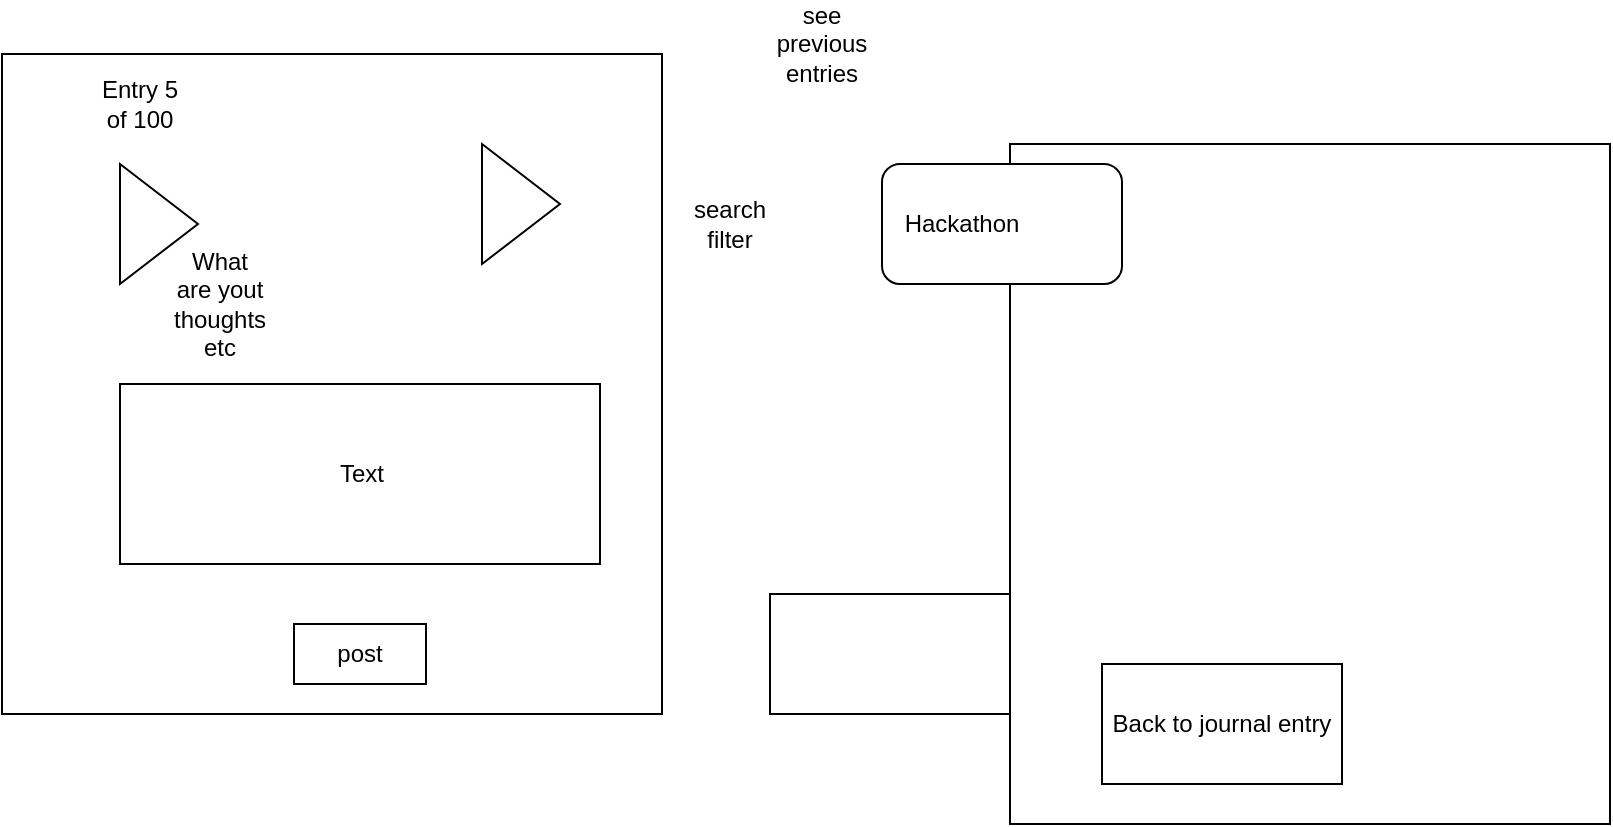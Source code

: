 <mxfile version="13.10.0" type="embed">
    <diagram id="lsRs_4gBvWKQfu0lpuBe" name="Page-1">
        <mxGraphModel dx="820" dy="401" grid="1" gridSize="10" guides="1" tooltips="1" connect="1" arrows="1" fold="1" page="1" pageScale="1" pageWidth="827" pageHeight="1169" math="0" shadow="0">
            <root>
                <mxCell id="0"/>
                <mxCell id="1" parent="0"/>
                <mxCell id="10" value="" style="rounded=0;whiteSpace=wrap;html=1;" parent="1" vertex="1">
                    <mxGeometry x="574" y="90" width="300" height="340" as="geometry"/>
                </mxCell>
                <mxCell id="15" value="Back to journal entry" style="rounded=0;whiteSpace=wrap;html=1;" parent="1" vertex="1">
                    <mxGeometry x="620" y="350" width="120" height="60" as="geometry"/>
                </mxCell>
                <mxCell id="17" value="" style="rounded=0;whiteSpace=wrap;html=1;" parent="1" vertex="1">
                    <mxGeometry x="210" y="200" width="120" height="60" as="geometry"/>
                </mxCell>
                <mxCell id="18" value="" style="group" vertex="1" connectable="0" parent="1">
                    <mxGeometry x="414" y="100" width="216" height="60" as="geometry"/>
                </mxCell>
                <mxCell id="12" value="" style="rounded=1;whiteSpace=wrap;html=1;" parent="18" vertex="1">
                    <mxGeometry x="96" width="120" height="60" as="geometry"/>
                </mxCell>
                <mxCell id="13" value="search filter" style="text;html=1;strokeColor=none;fillColor=none;align=center;verticalAlign=middle;whiteSpace=wrap;rounded=0;" parent="18" vertex="1">
                    <mxGeometry y="20" width="40" height="20" as="geometry"/>
                </mxCell>
                <mxCell id="14" value="Hackathon" style="text;html=1;strokeColor=none;fillColor=none;align=center;verticalAlign=middle;whiteSpace=wrap;rounded=0;" parent="18" vertex="1">
                    <mxGeometry x="116" y="20" width="40" height="20" as="geometry"/>
                </mxCell>
                <mxCell id="2" value="" style="whiteSpace=wrap;html=1;aspect=fixed;" parent="1" vertex="1">
                    <mxGeometry x="70" y="45" width="330" height="330" as="geometry"/>
                </mxCell>
                <mxCell id="3" value="" style="rounded=0;whiteSpace=wrap;html=1;" parent="1" vertex="1">
                    <mxGeometry x="129" y="210" width="240" height="90" as="geometry"/>
                </mxCell>
                <mxCell id="4" value="What are yout thoughts etc" style="text;html=1;strokeColor=none;fillColor=none;align=center;verticalAlign=middle;whiteSpace=wrap;rounded=0;" parent="1" vertex="1">
                    <mxGeometry x="159" y="160" width="40" height="20" as="geometry"/>
                </mxCell>
                <mxCell id="5" value="" style="rounded=0;whiteSpace=wrap;html=1;" parent="1" vertex="1">
                    <mxGeometry x="216" y="330" width="66" height="30" as="geometry"/>
                </mxCell>
                <mxCell id="6" value="post" style="text;html=1;strokeColor=none;fillColor=none;align=center;verticalAlign=middle;whiteSpace=wrap;rounded=0;" parent="1" vertex="1">
                    <mxGeometry x="229" y="335" width="40" height="20" as="geometry"/>
                </mxCell>
                <mxCell id="7" value="" style="rounded=0;whiteSpace=wrap;html=1;" parent="1" vertex="1">
                    <mxGeometry x="454" y="315" width="120" height="60" as="geometry"/>
                </mxCell>
                <mxCell id="8" value="see previous entries" style="text;html=1;strokeColor=none;fillColor=none;align=center;verticalAlign=middle;whiteSpace=wrap;rounded=0;" parent="1" vertex="1">
                    <mxGeometry x="460" y="30" width="40" height="20" as="geometry"/>
                </mxCell>
                <mxCell id="21" value="" style="triangle;whiteSpace=wrap;html=1;" vertex="1" parent="1">
                    <mxGeometry x="129" y="100" width="39" height="60" as="geometry"/>
                </mxCell>
                <mxCell id="22" value="" style="triangle;whiteSpace=wrap;html=1;" vertex="1" parent="1">
                    <mxGeometry x="310" y="90" width="39" height="60" as="geometry"/>
                </mxCell>
                <mxCell id="23" value="Text" style="text;html=1;strokeColor=none;fillColor=none;align=center;verticalAlign=middle;whiteSpace=wrap;rounded=0;" vertex="1" parent="1">
                    <mxGeometry x="230" y="245" width="40" height="20" as="geometry"/>
                </mxCell>
                <mxCell id="24" value="Entry 5 of 100" style="text;html=1;strokeColor=none;fillColor=none;align=center;verticalAlign=middle;whiteSpace=wrap;rounded=0;" vertex="1" parent="1">
                    <mxGeometry x="119" y="60" width="40" height="20" as="geometry"/>
                </mxCell>
            </root>
        </mxGraphModel>
    </diagram>
</mxfile>